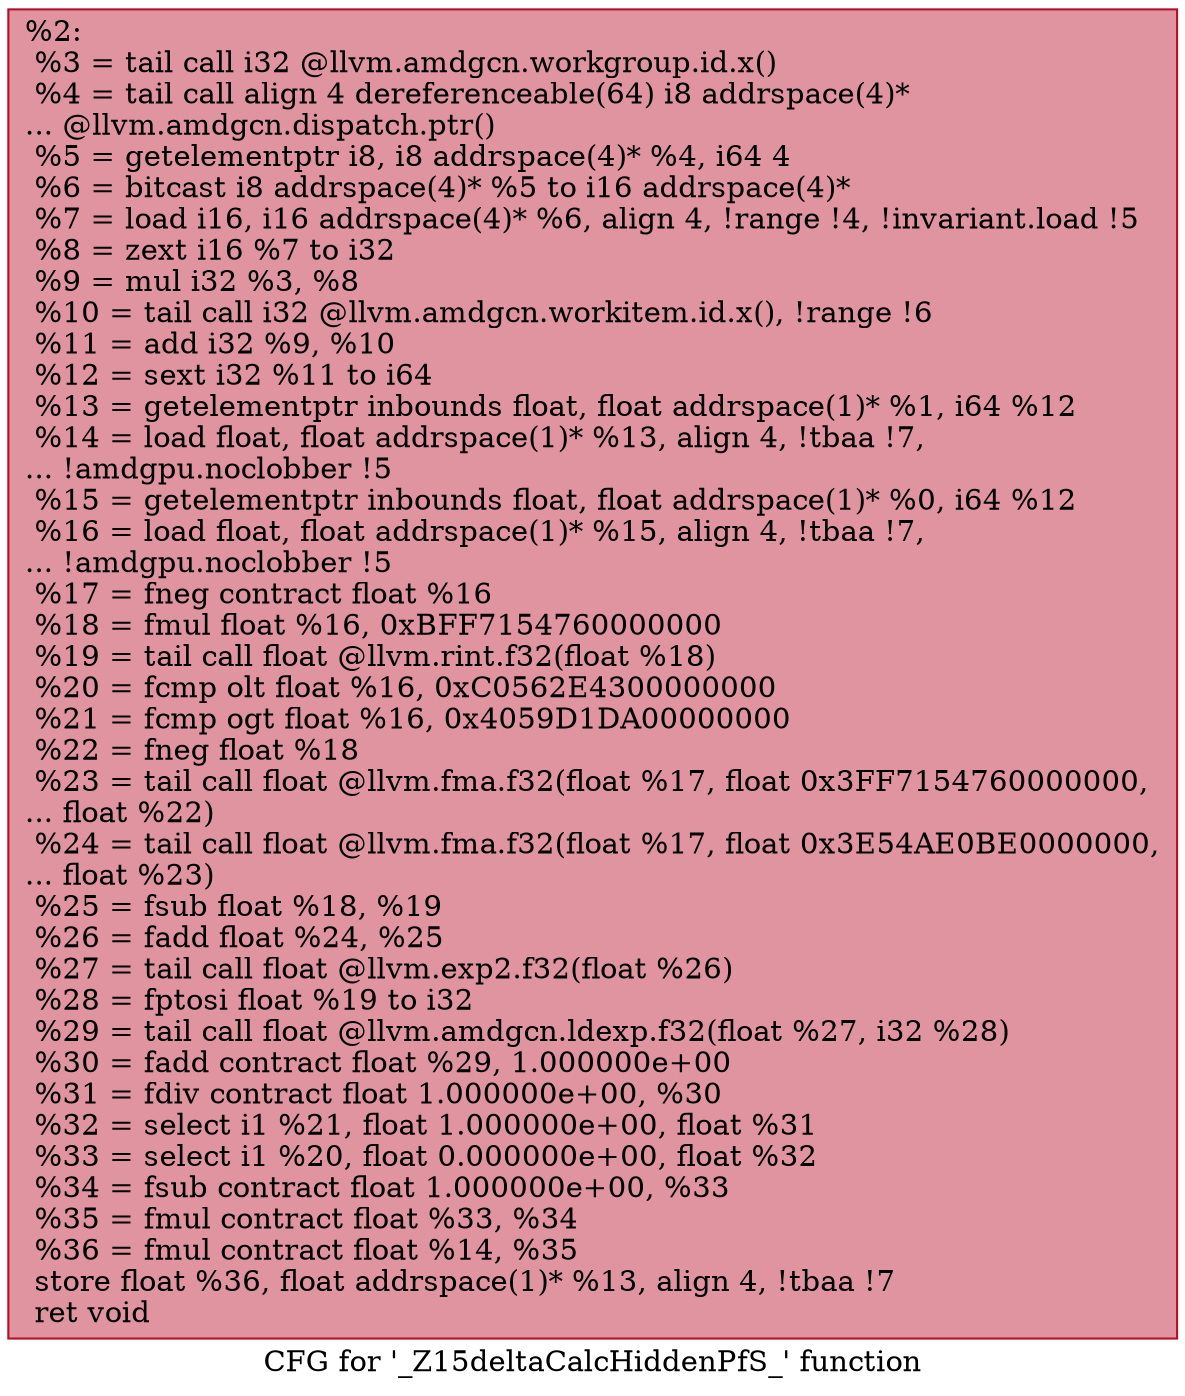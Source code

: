digraph "CFG for '_Z15deltaCalcHiddenPfS_' function" {
	label="CFG for '_Z15deltaCalcHiddenPfS_' function";

	Node0x633b550 [shape=record,color="#b70d28ff", style=filled, fillcolor="#b70d2870",label="{%2:\l  %3 = tail call i32 @llvm.amdgcn.workgroup.id.x()\l  %4 = tail call align 4 dereferenceable(64) i8 addrspace(4)*\l... @llvm.amdgcn.dispatch.ptr()\l  %5 = getelementptr i8, i8 addrspace(4)* %4, i64 4\l  %6 = bitcast i8 addrspace(4)* %5 to i16 addrspace(4)*\l  %7 = load i16, i16 addrspace(4)* %6, align 4, !range !4, !invariant.load !5\l  %8 = zext i16 %7 to i32\l  %9 = mul i32 %3, %8\l  %10 = tail call i32 @llvm.amdgcn.workitem.id.x(), !range !6\l  %11 = add i32 %9, %10\l  %12 = sext i32 %11 to i64\l  %13 = getelementptr inbounds float, float addrspace(1)* %1, i64 %12\l  %14 = load float, float addrspace(1)* %13, align 4, !tbaa !7,\l... !amdgpu.noclobber !5\l  %15 = getelementptr inbounds float, float addrspace(1)* %0, i64 %12\l  %16 = load float, float addrspace(1)* %15, align 4, !tbaa !7,\l... !amdgpu.noclobber !5\l  %17 = fneg contract float %16\l  %18 = fmul float %16, 0xBFF7154760000000\l  %19 = tail call float @llvm.rint.f32(float %18)\l  %20 = fcmp olt float %16, 0xC0562E4300000000\l  %21 = fcmp ogt float %16, 0x4059D1DA00000000\l  %22 = fneg float %18\l  %23 = tail call float @llvm.fma.f32(float %17, float 0x3FF7154760000000,\l... float %22)\l  %24 = tail call float @llvm.fma.f32(float %17, float 0x3E54AE0BE0000000,\l... float %23)\l  %25 = fsub float %18, %19\l  %26 = fadd float %24, %25\l  %27 = tail call float @llvm.exp2.f32(float %26)\l  %28 = fptosi float %19 to i32\l  %29 = tail call float @llvm.amdgcn.ldexp.f32(float %27, i32 %28)\l  %30 = fadd contract float %29, 1.000000e+00\l  %31 = fdiv contract float 1.000000e+00, %30\l  %32 = select i1 %21, float 1.000000e+00, float %31\l  %33 = select i1 %20, float 0.000000e+00, float %32\l  %34 = fsub contract float 1.000000e+00, %33\l  %35 = fmul contract float %33, %34\l  %36 = fmul contract float %14, %35\l  store float %36, float addrspace(1)* %13, align 4, !tbaa !7\l  ret void\l}"];
}
